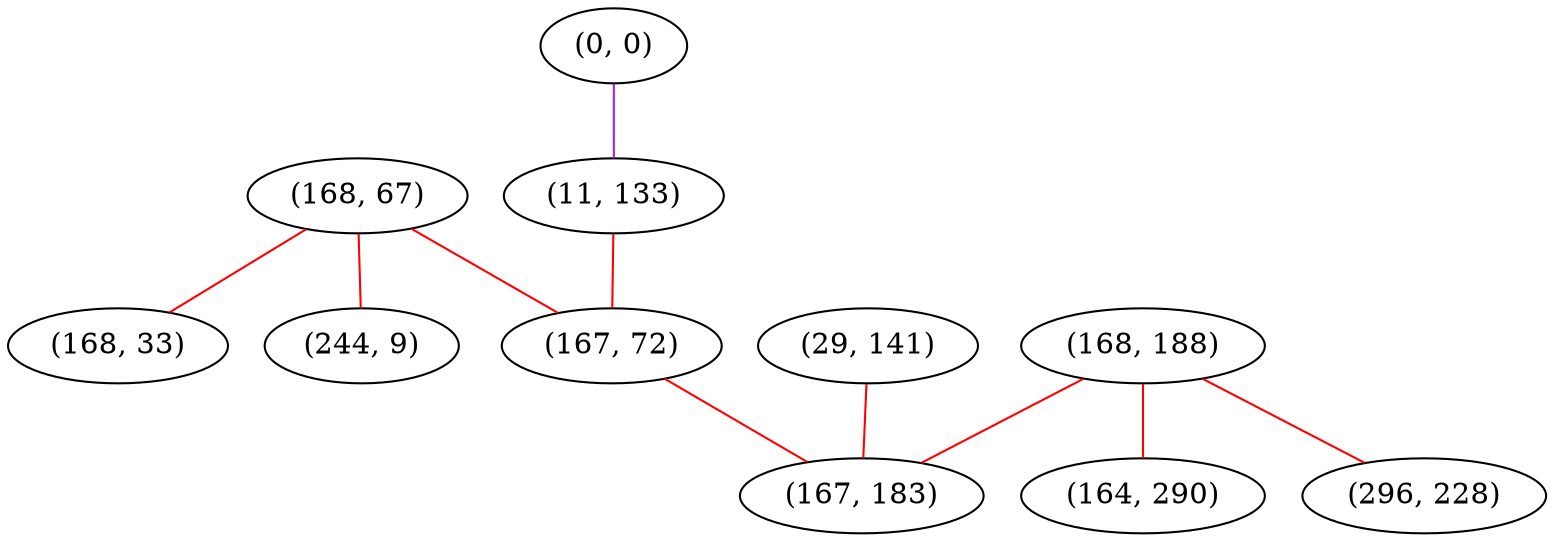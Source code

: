 graph "" {
"(168, 67)";
"(0, 0)";
"(11, 133)";
"(168, 33)";
"(244, 9)";
"(29, 141)";
"(168, 188)";
"(164, 290)";
"(167, 72)";
"(167, 183)";
"(296, 228)";
"(168, 67)" -- "(168, 33)"  [color=red, key=0, weight=1];
"(168, 67)" -- "(244, 9)"  [color=red, key=0, weight=1];
"(168, 67)" -- "(167, 72)"  [color=red, key=0, weight=1];
"(0, 0)" -- "(11, 133)"  [color=purple, key=0, weight=4];
"(11, 133)" -- "(167, 72)"  [color=red, key=0, weight=1];
"(29, 141)" -- "(167, 183)"  [color=red, key=0, weight=1];
"(168, 188)" -- "(164, 290)"  [color=red, key=0, weight=1];
"(168, 188)" -- "(167, 183)"  [color=red, key=0, weight=1];
"(168, 188)" -- "(296, 228)"  [color=red, key=0, weight=1];
"(167, 72)" -- "(167, 183)"  [color=red, key=0, weight=1];
}
